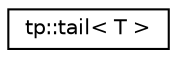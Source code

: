 digraph "Graphical Class Hierarchy"
{
 // LATEX_PDF_SIZE
  edge [fontname="Helvetica",fontsize="10",labelfontname="Helvetica",labelfontsize="10"];
  node [fontname="Helvetica",fontsize="10",shape=record];
  rankdir="LR";
  Node0 [label="tp::tail\< T \>",height=0.2,width=0.4,color="black", fillcolor="white", style="filled",URL="$structtp_1_1tail.html",tooltip="Returns the type_pack which is a subrange of an original pack except the first element."];
}
